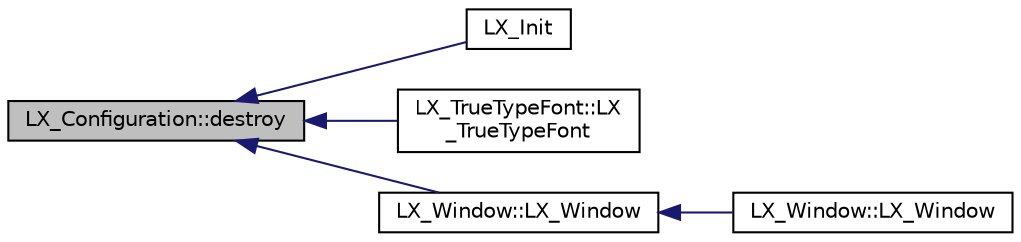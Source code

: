 digraph "LX_Configuration::destroy"
{
  edge [fontname="Helvetica",fontsize="10",labelfontname="Helvetica",labelfontsize="10"];
  node [fontname="Helvetica",fontsize="10",shape=record];
  rankdir="LR";
  Node1 [label="LX_Configuration::destroy",height=0.2,width=0.4,color="black", fillcolor="grey75", style="filled" fontcolor="black"];
  Node1 -> Node2 [dir="back",color="midnightblue",fontsize="10",style="solid",fontname="Helvetica"];
  Node2 [label="LX_Init",height=0.2,width=0.4,color="black", fillcolor="white", style="filled",URL="$_l_x___library_8h.html#ac68e6553fdd8bcc9325b2a4440717a43"];
  Node1 -> Node3 [dir="back",color="midnightblue",fontsize="10",style="solid",fontname="Helvetica"];
  Node3 [label="LX_TrueTypeFont::LX\l_TrueTypeFont",height=0.2,width=0.4,color="black", fillcolor="white", style="filled",URL="$class_l_x___true_type_font.html#a8412773e559986b1008b681ba85c9bf4"];
  Node1 -> Node4 [dir="back",color="midnightblue",fontsize="10",style="solid",fontname="Helvetica"];
  Node4 [label="LX_Window::LX_Window",height=0.2,width=0.4,color="black", fillcolor="white", style="filled",URL="$class_l_x___window.html#a0b692a4b4677b8ce63ed2321fd284931"];
  Node4 -> Node5 [dir="back",color="midnightblue",fontsize="10",style="solid",fontname="Helvetica"];
  Node5 [label="LX_Window::LX_Window",height=0.2,width=0.4,color="black", fillcolor="white", style="filled",URL="$class_l_x___window.html#aa2ea7dc22aae553fe3bb6587a15c8422"];
}
